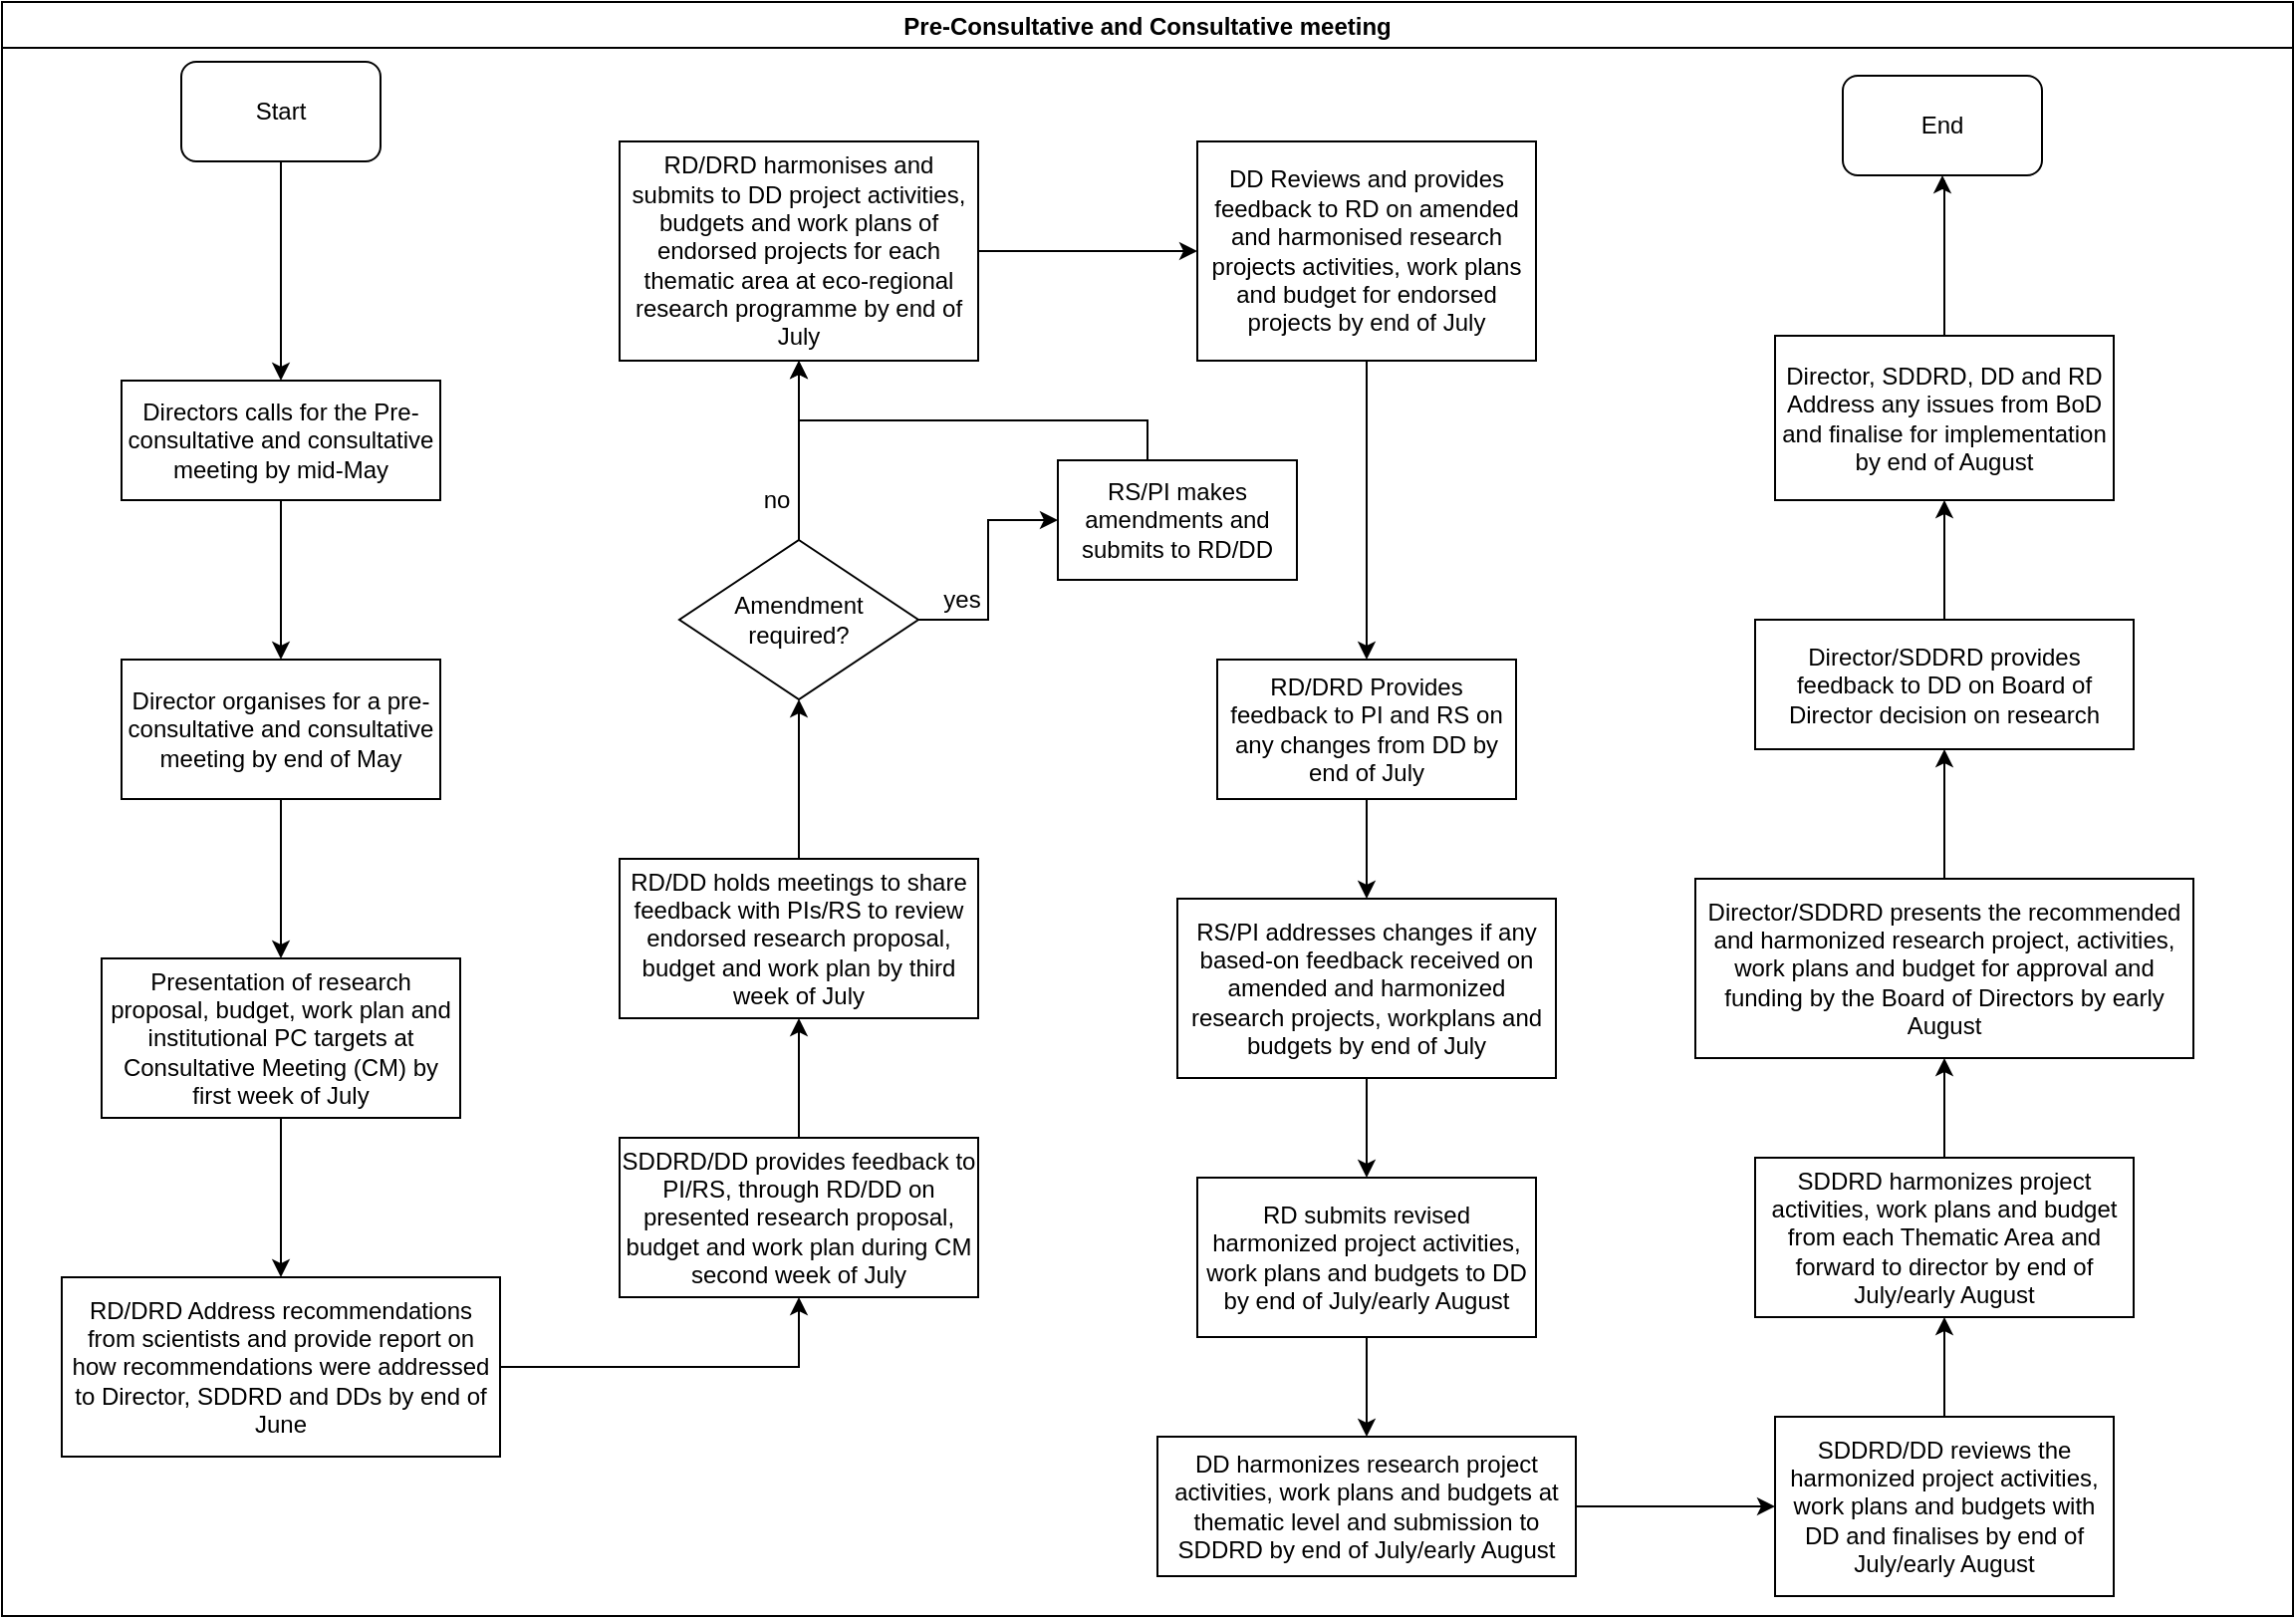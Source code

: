 <mxfile version="14.2.7" type="github">
  <diagram id="7WZmSiz0M4jWql_Y_E7b" name="Page-1">
    <mxGraphModel dx="1038" dy="547" grid="1" gridSize="10" guides="1" tooltips="1" connect="1" arrows="1" fold="1" page="1" pageScale="1" pageWidth="1169" pageHeight="827" math="0" shadow="0">
      <root>
        <mxCell id="0" />
        <mxCell id="1" parent="0" />
        <mxCell id="KGjc-fxRxSXkj4jjtw1g-1" value="Pre-Consultative and Consultative meeting" style="swimlane;" parent="1" vertex="1">
          <mxGeometry x="10" y="10" width="1150" height="810" as="geometry" />
        </mxCell>
        <mxCell id="KGjc-fxRxSXkj4jjtw1g-2" value="Start" style="rounded=1;whiteSpace=wrap;html=1;" parent="KGjc-fxRxSXkj4jjtw1g-1" vertex="1">
          <mxGeometry x="90" y="30" width="100" height="50" as="geometry" />
        </mxCell>
        <mxCell id="KGjc-fxRxSXkj4jjtw1g-5" value="Directors calls for the Pre-consultative and consultative meeting by mid-May" style="rounded=0;whiteSpace=wrap;html=1;" parent="KGjc-fxRxSXkj4jjtw1g-1" vertex="1">
          <mxGeometry x="60" y="190" width="160" height="60" as="geometry" />
        </mxCell>
        <mxCell id="KGjc-fxRxSXkj4jjtw1g-4" value="" style="edgeStyle=orthogonalEdgeStyle;rounded=0;orthogonalLoop=1;jettySize=auto;html=1;entryX=0.5;entryY=0;entryDx=0;entryDy=0;" parent="KGjc-fxRxSXkj4jjtw1g-1" source="KGjc-fxRxSXkj4jjtw1g-2" target="KGjc-fxRxSXkj4jjtw1g-5" edge="1">
          <mxGeometry relative="1" as="geometry">
            <mxPoint x="140" y="155" as="targetPoint" />
          </mxGeometry>
        </mxCell>
        <mxCell id="KGjc-fxRxSXkj4jjtw1g-15" value="" style="edgeStyle=orthogonalEdgeStyle;rounded=0;orthogonalLoop=1;jettySize=auto;html=1;" parent="KGjc-fxRxSXkj4jjtw1g-1" target="KGjc-fxRxSXkj4jjtw1g-14" edge="1">
          <mxGeometry relative="1" as="geometry">
            <mxPoint x="200" y="720" as="sourcePoint" />
          </mxGeometry>
        </mxCell>
        <mxCell id="KGjc-fxRxSXkj4jjtw1g-16" value="SDDRD/DD provides feedback to PI/RS, through RD/DD on presented research proposal, budget and work plan during CM second week of July" style="whiteSpace=wrap;html=1;rounded=0;" parent="KGjc-fxRxSXkj4jjtw1g-1" vertex="1">
          <mxGeometry x="310" y="570" width="180" height="80" as="geometry" />
        </mxCell>
        <mxCell id="KGjc-fxRxSXkj4jjtw1g-20" value="&lt;div&gt;Amendment&lt;/div&gt;&lt;div&gt;required?&lt;br&gt;&lt;/div&gt;" style="rhombus;whiteSpace=wrap;html=1;rounded=0;" parent="KGjc-fxRxSXkj4jjtw1g-1" vertex="1">
          <mxGeometry x="340" y="270" width="120" height="80" as="geometry" />
        </mxCell>
        <mxCell id="KGjc-fxRxSXkj4jjtw1g-26" value="yes" style="text;html=1;strokeColor=none;fillColor=none;align=center;verticalAlign=middle;whiteSpace=wrap;rounded=0;" parent="KGjc-fxRxSXkj4jjtw1g-1" vertex="1">
          <mxGeometry x="462" y="290" width="40" height="20" as="geometry" />
        </mxCell>
        <mxCell id="KGjc-fxRxSXkj4jjtw1g-27" value="no" style="text;html=1;strokeColor=none;fillColor=none;align=center;verticalAlign=middle;whiteSpace=wrap;rounded=0;" parent="KGjc-fxRxSXkj4jjtw1g-1" vertex="1">
          <mxGeometry x="369" y="240" width="40" height="20" as="geometry" />
        </mxCell>
        <mxCell id="KGjc-fxRxSXkj4jjtw1g-33" value="RD/DRD Provides feedback to PI and RS on any changes from DD by end of July" style="rounded=0;whiteSpace=wrap;html=1;" parent="KGjc-fxRxSXkj4jjtw1g-1" vertex="1">
          <mxGeometry x="610" y="330" width="150" height="70" as="geometry" />
        </mxCell>
        <mxCell id="KGjc-fxRxSXkj4jjtw1g-34" value="RS/PI addresses changes if any based-on feedback received on amended and harmonized research projects, workplans and budgets by end of July" style="whiteSpace=wrap;html=1;rounded=0;" parent="KGjc-fxRxSXkj4jjtw1g-1" vertex="1">
          <mxGeometry x="590" y="450" width="190" height="90" as="geometry" />
        </mxCell>
        <mxCell id="KGjc-fxRxSXkj4jjtw1g-35" value="" style="edgeStyle=orthogonalEdgeStyle;rounded=0;orthogonalLoop=1;jettySize=auto;html=1;" parent="KGjc-fxRxSXkj4jjtw1g-1" source="KGjc-fxRxSXkj4jjtw1g-33" target="KGjc-fxRxSXkj4jjtw1g-34" edge="1">
          <mxGeometry relative="1" as="geometry" />
        </mxCell>
        <mxCell id="KGjc-fxRxSXkj4jjtw1g-36" value="RD submits revised harmonized project activities, work plans and budgets to DD by end of July/early August" style="whiteSpace=wrap;html=1;rounded=0;" parent="KGjc-fxRxSXkj4jjtw1g-1" vertex="1">
          <mxGeometry x="600" y="590" width="170" height="80" as="geometry" />
        </mxCell>
        <mxCell id="KGjc-fxRxSXkj4jjtw1g-37" value="" style="edgeStyle=orthogonalEdgeStyle;rounded=0;orthogonalLoop=1;jettySize=auto;html=1;" parent="KGjc-fxRxSXkj4jjtw1g-1" source="KGjc-fxRxSXkj4jjtw1g-34" target="KGjc-fxRxSXkj4jjtw1g-36" edge="1">
          <mxGeometry relative="1" as="geometry" />
        </mxCell>
        <mxCell id="KGjc-fxRxSXkj4jjtw1g-38" value="DD harmonizes research project activities, work plans and budgets at thematic level and submission to SDDRD by end of July/early August" style="whiteSpace=wrap;html=1;rounded=0;" parent="KGjc-fxRxSXkj4jjtw1g-1" vertex="1">
          <mxGeometry x="580" y="720" width="210" height="70" as="geometry" />
        </mxCell>
        <mxCell id="KGjc-fxRxSXkj4jjtw1g-39" value="" style="edgeStyle=orthogonalEdgeStyle;rounded=0;orthogonalLoop=1;jettySize=auto;html=1;" parent="KGjc-fxRxSXkj4jjtw1g-1" source="KGjc-fxRxSXkj4jjtw1g-36" target="KGjc-fxRxSXkj4jjtw1g-38" edge="1">
          <mxGeometry relative="1" as="geometry" />
        </mxCell>
        <mxCell id="KGjc-fxRxSXkj4jjtw1g-42" value="SDDRD harmonizes project activities, work plans and budget from each Thematic Area and forward to director by end of July/early August" style="whiteSpace=wrap;html=1;rounded=0;" parent="KGjc-fxRxSXkj4jjtw1g-1" vertex="1">
          <mxGeometry x="880" y="580" width="190" height="80" as="geometry" />
        </mxCell>
        <mxCell id="KGjc-fxRxSXkj4jjtw1g-44" value="Director/SDDRD presents the recommended and harmonized research project, activities, work plans and budget for approval and funding by the Board of Directors by early August" style="whiteSpace=wrap;html=1;rounded=0;" parent="KGjc-fxRxSXkj4jjtw1g-1" vertex="1">
          <mxGeometry x="850" y="440" width="250" height="90" as="geometry" />
        </mxCell>
        <mxCell id="KGjc-fxRxSXkj4jjtw1g-45" value="" style="edgeStyle=orthogonalEdgeStyle;rounded=0;orthogonalLoop=1;jettySize=auto;html=1;" parent="KGjc-fxRxSXkj4jjtw1g-1" source="KGjc-fxRxSXkj4jjtw1g-42" target="KGjc-fxRxSXkj4jjtw1g-44" edge="1">
          <mxGeometry relative="1" as="geometry" />
        </mxCell>
        <mxCell id="KGjc-fxRxSXkj4jjtw1g-46" value="Director/SDDRD provides feedback to DD on Board of Director decision on research" style="whiteSpace=wrap;html=1;rounded=0;" parent="KGjc-fxRxSXkj4jjtw1g-1" vertex="1">
          <mxGeometry x="880" y="310" width="190" height="65" as="geometry" />
        </mxCell>
        <mxCell id="KGjc-fxRxSXkj4jjtw1g-47" value="" style="edgeStyle=orthogonalEdgeStyle;rounded=0;orthogonalLoop=1;jettySize=auto;html=1;" parent="KGjc-fxRxSXkj4jjtw1g-1" source="KGjc-fxRxSXkj4jjtw1g-44" target="KGjc-fxRxSXkj4jjtw1g-46" edge="1">
          <mxGeometry relative="1" as="geometry" />
        </mxCell>
        <mxCell id="KGjc-fxRxSXkj4jjtw1g-52" value="End" style="rounded=1;whiteSpace=wrap;html=1;" parent="KGjc-fxRxSXkj4jjtw1g-1" vertex="1">
          <mxGeometry x="924" y="37" width="100" height="50" as="geometry" />
        </mxCell>
        <mxCell id="KGjc-fxRxSXkj4jjtw1g-24" value="RS/PI makes amendments and submits to RD/DD" style="whiteSpace=wrap;html=1;rounded=0;" parent="KGjc-fxRxSXkj4jjtw1g-1" vertex="1">
          <mxGeometry x="530" y="230" width="120" height="60" as="geometry" />
        </mxCell>
        <mxCell id="KGjc-fxRxSXkj4jjtw1g-25" value="" style="edgeStyle=orthogonalEdgeStyle;rounded=0;orthogonalLoop=1;jettySize=auto;html=1;" parent="KGjc-fxRxSXkj4jjtw1g-1" source="KGjc-fxRxSXkj4jjtw1g-20" target="KGjc-fxRxSXkj4jjtw1g-24" edge="1">
          <mxGeometry relative="1" as="geometry" />
        </mxCell>
        <mxCell id="KGjc-fxRxSXkj4jjtw1g-10" value="RD/DRD Address recommendations from scientists and provide report on how recommendations were addressed to Director, SDDRD and DDs by end of June" style="whiteSpace=wrap;html=1;rounded=0;" parent="KGjc-fxRxSXkj4jjtw1g-1" vertex="1">
          <mxGeometry x="30" y="640" width="220" height="90" as="geometry" />
        </mxCell>
        <mxCell id="KGjc-fxRxSXkj4jjtw1g-8" value="Presentation of research proposal, budget, work plan and institutional PC targets at Consultative Meeting (CM) by first week of July" style="whiteSpace=wrap;html=1;rounded=0;" parent="KGjc-fxRxSXkj4jjtw1g-1" vertex="1">
          <mxGeometry x="50" y="480" width="180" height="80" as="geometry" />
        </mxCell>
        <mxCell id="KGjc-fxRxSXkj4jjtw1g-11" value="" style="edgeStyle=orthogonalEdgeStyle;rounded=0;orthogonalLoop=1;jettySize=auto;html=1;" parent="KGjc-fxRxSXkj4jjtw1g-1" source="KGjc-fxRxSXkj4jjtw1g-8" target="KGjc-fxRxSXkj4jjtw1g-10" edge="1">
          <mxGeometry relative="1" as="geometry" />
        </mxCell>
        <mxCell id="KGjc-fxRxSXkj4jjtw1g-6" value="Director organises for a pre-consultative and consultative meeting by end of May" style="whiteSpace=wrap;html=1;rounded=0;" parent="KGjc-fxRxSXkj4jjtw1g-1" vertex="1">
          <mxGeometry x="60" y="330" width="160" height="70" as="geometry" />
        </mxCell>
        <mxCell id="KGjc-fxRxSXkj4jjtw1g-9" value="" style="edgeStyle=orthogonalEdgeStyle;rounded=0;orthogonalLoop=1;jettySize=auto;html=1;" parent="KGjc-fxRxSXkj4jjtw1g-1" source="KGjc-fxRxSXkj4jjtw1g-6" target="KGjc-fxRxSXkj4jjtw1g-8" edge="1">
          <mxGeometry relative="1" as="geometry" />
        </mxCell>
        <mxCell id="KGjc-fxRxSXkj4jjtw1g-7" value="" style="edgeStyle=orthogonalEdgeStyle;rounded=0;orthogonalLoop=1;jettySize=auto;html=1;" parent="KGjc-fxRxSXkj4jjtw1g-1" source="KGjc-fxRxSXkj4jjtw1g-5" target="KGjc-fxRxSXkj4jjtw1g-6" edge="1">
          <mxGeometry relative="1" as="geometry" />
        </mxCell>
        <mxCell id="tme038VaNToyL90Uk_ue-2" value="" style="edgeStyle=orthogonalEdgeStyle;rounded=0;orthogonalLoop=1;jettySize=auto;html=1;entryX=0.5;entryY=1;entryDx=0;entryDy=0;" edge="1" parent="KGjc-fxRxSXkj4jjtw1g-1" source="KGjc-fxRxSXkj4jjtw1g-10" target="KGjc-fxRxSXkj4jjtw1g-16">
          <mxGeometry relative="1" as="geometry">
            <mxPoint x="380" y="685" as="targetPoint" />
          </mxGeometry>
        </mxCell>
        <mxCell id="KGjc-fxRxSXkj4jjtw1g-18" value="RD/DD holds meetings to share feedback with PIs/RS to review endorsed research proposal, budget and work plan by third week of July" style="whiteSpace=wrap;html=1;rounded=0;" parent="KGjc-fxRxSXkj4jjtw1g-1" vertex="1">
          <mxGeometry x="310" y="430" width="180" height="80" as="geometry" />
        </mxCell>
        <mxCell id="KGjc-fxRxSXkj4jjtw1g-21" value="" style="edgeStyle=orthogonalEdgeStyle;rounded=0;orthogonalLoop=1;jettySize=auto;html=1;" parent="KGjc-fxRxSXkj4jjtw1g-1" source="KGjc-fxRxSXkj4jjtw1g-18" target="KGjc-fxRxSXkj4jjtw1g-20" edge="1">
          <mxGeometry relative="1" as="geometry" />
        </mxCell>
        <mxCell id="KGjc-fxRxSXkj4jjtw1g-19" value="" style="edgeStyle=orthogonalEdgeStyle;rounded=0;orthogonalLoop=1;jettySize=auto;html=1;" parent="KGjc-fxRxSXkj4jjtw1g-1" source="KGjc-fxRxSXkj4jjtw1g-16" target="KGjc-fxRxSXkj4jjtw1g-18" edge="1">
          <mxGeometry relative="1" as="geometry" />
        </mxCell>
        <mxCell id="KGjc-fxRxSXkj4jjtw1g-31" value="" style="edgeStyle=orthogonalEdgeStyle;rounded=0;orthogonalLoop=1;jettySize=auto;html=1;" parent="1" source="KGjc-fxRxSXkj4jjtw1g-22" target="KGjc-fxRxSXkj4jjtw1g-30" edge="1">
          <mxGeometry relative="1" as="geometry" />
        </mxCell>
        <mxCell id="KGjc-fxRxSXkj4jjtw1g-22" value="RD/DRD harmonises and submits to DD project activities, budgets and work plans of endorsed projects for each thematic area at eco-regional research programme by end of July" style="whiteSpace=wrap;html=1;rounded=0;" parent="1" vertex="1">
          <mxGeometry x="320" y="80" width="180" height="110" as="geometry" />
        </mxCell>
        <mxCell id="KGjc-fxRxSXkj4jjtw1g-23" value="" style="edgeStyle=orthogonalEdgeStyle;rounded=0;orthogonalLoop=1;jettySize=auto;html=1;" parent="1" source="KGjc-fxRxSXkj4jjtw1g-20" target="KGjc-fxRxSXkj4jjtw1g-22" edge="1">
          <mxGeometry relative="1" as="geometry" />
        </mxCell>
        <mxCell id="KGjc-fxRxSXkj4jjtw1g-29" value="" style="edgeStyle=orthogonalEdgeStyle;rounded=0;orthogonalLoop=1;jettySize=auto;html=1;entryX=0.5;entryY=1;entryDx=0;entryDy=0;exitX=0.5;exitY=0;exitDx=0;exitDy=0;" parent="1" source="KGjc-fxRxSXkj4jjtw1g-24" target="KGjc-fxRxSXkj4jjtw1g-22" edge="1">
          <mxGeometry relative="1" as="geometry">
            <mxPoint x="610" y="190" as="targetPoint" />
            <Array as="points">
              <mxPoint x="585" y="220" />
              <mxPoint x="410" y="220" />
            </Array>
          </mxGeometry>
        </mxCell>
        <mxCell id="KGjc-fxRxSXkj4jjtw1g-32" value="" style="edgeStyle=orthogonalEdgeStyle;rounded=0;orthogonalLoop=1;jettySize=auto;html=1;" parent="1" source="KGjc-fxRxSXkj4jjtw1g-30" target="KGjc-fxRxSXkj4jjtw1g-33" edge="1">
          <mxGeometry relative="1" as="geometry">
            <mxPoint x="695" y="360" as="targetPoint" />
          </mxGeometry>
        </mxCell>
        <mxCell id="KGjc-fxRxSXkj4jjtw1g-30" value="DD Reviews and provides feedback to RD on amended and harmonised research projects activities, work plans and budget for endorsed projects by end of July" style="whiteSpace=wrap;html=1;rounded=0;" parent="1" vertex="1">
          <mxGeometry x="610" y="80" width="170" height="110" as="geometry" />
        </mxCell>
        <mxCell id="KGjc-fxRxSXkj4jjtw1g-43" value="" style="edgeStyle=orthogonalEdgeStyle;rounded=0;orthogonalLoop=1;jettySize=auto;html=1;" parent="1" source="KGjc-fxRxSXkj4jjtw1g-40" target="KGjc-fxRxSXkj4jjtw1g-42" edge="1">
          <mxGeometry relative="1" as="geometry" />
        </mxCell>
        <mxCell id="KGjc-fxRxSXkj4jjtw1g-40" value="SDDRD/DD reviews the harmonized project activities, work plans and budgets with DD and finalises by end of July/early August" style="whiteSpace=wrap;html=1;rounded=0;" parent="1" vertex="1">
          <mxGeometry x="900" y="720" width="170" height="90" as="geometry" />
        </mxCell>
        <mxCell id="KGjc-fxRxSXkj4jjtw1g-41" value="" style="edgeStyle=orthogonalEdgeStyle;rounded=0;orthogonalLoop=1;jettySize=auto;html=1;" parent="1" source="KGjc-fxRxSXkj4jjtw1g-38" target="KGjc-fxRxSXkj4jjtw1g-40" edge="1">
          <mxGeometry relative="1" as="geometry" />
        </mxCell>
        <mxCell id="KGjc-fxRxSXkj4jjtw1g-51" value="" style="edgeStyle=orthogonalEdgeStyle;rounded=0;orthogonalLoop=1;jettySize=auto;html=1;entryX=0.5;entryY=1;entryDx=0;entryDy=0;" parent="1" source="KGjc-fxRxSXkj4jjtw1g-48" target="KGjc-fxRxSXkj4jjtw1g-52" edge="1">
          <mxGeometry relative="1" as="geometry">
            <mxPoint x="985" y="96.25" as="targetPoint" />
            <Array as="points">
              <mxPoint x="985" y="100" />
            </Array>
          </mxGeometry>
        </mxCell>
        <mxCell id="KGjc-fxRxSXkj4jjtw1g-48" value="Director, SDDRD, DD and RD Address any issues from BoD and finalise for implementation by end of August" style="whiteSpace=wrap;html=1;rounded=0;" parent="1" vertex="1">
          <mxGeometry x="900" y="177.5" width="170" height="82.5" as="geometry" />
        </mxCell>
        <mxCell id="KGjc-fxRxSXkj4jjtw1g-49" value="" style="edgeStyle=orthogonalEdgeStyle;rounded=0;orthogonalLoop=1;jettySize=auto;html=1;" parent="1" source="KGjc-fxRxSXkj4jjtw1g-46" target="KGjc-fxRxSXkj4jjtw1g-48" edge="1">
          <mxGeometry relative="1" as="geometry" />
        </mxCell>
      </root>
    </mxGraphModel>
  </diagram>
</mxfile>

